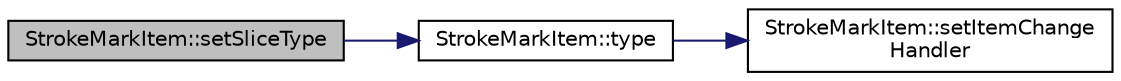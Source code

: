 digraph "StrokeMarkItem::setSliceType"
{
  edge [fontname="Helvetica",fontsize="10",labelfontname="Helvetica",labelfontsize="10"];
  node [fontname="Helvetica",fontsize="10",shape=record];
  rankdir="LR";
  Node59 [label="StrokeMarkItem::setSliceType",height=0.2,width=0.4,color="black", fillcolor="grey75", style="filled", fontcolor="black"];
  Node59 -> Node60 [color="midnightblue",fontsize="10",style="solid",fontname="Helvetica"];
  Node60 [label="StrokeMarkItem::type",height=0.2,width=0.4,color="black", fillcolor="white", style="filled",URL="$class_stroke_mark_item.html#aa215afb337583ae2343b9d5a7b62df29"];
  Node60 -> Node61 [color="midnightblue",fontsize="10",style="solid",fontname="Helvetica"];
  Node61 [label="StrokeMarkItem::setItemChange\lHandler",height=0.2,width=0.4,color="black", fillcolor="white", style="filled",URL="$class_stroke_mark_item.html#a51b28e5fdad2d44fd0e0d73f7b301860",tooltip="This function is used to set a handler to handle some state change of the item from external..."];
}

